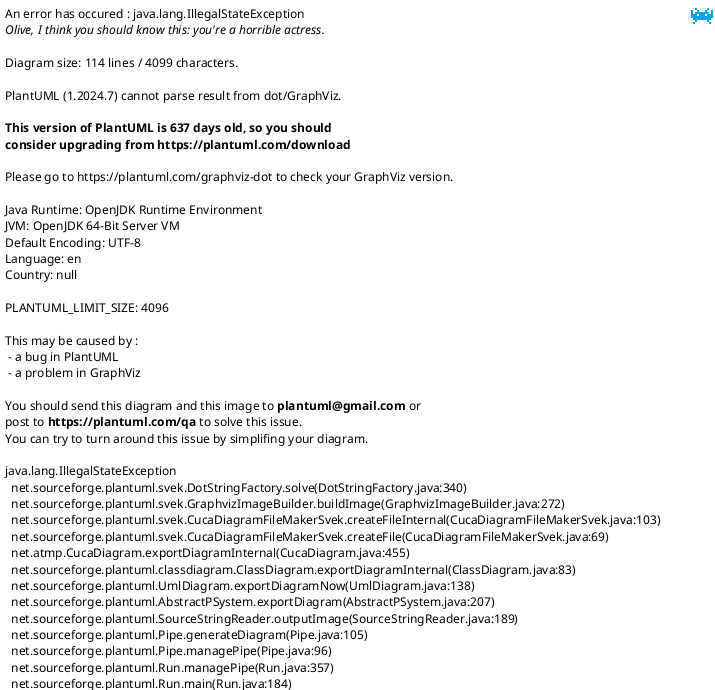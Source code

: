 @startuml obj-FHIR-data-consent-givenonbehalf

top to bottom direction
skinparam dpi 200
allow_mixing
scale 400 width

skinparam ActivityDiamondBackgroundColor #RoyalBlue
skinparam ArrowColor #SlateGrey   
skinparam ArrowFontColor #RoyalBlue
skinparam ArrowFontColor #SlateGrey  
skinparam ArrowFontSize 12
skinparam ArrowMessageAlignment left
skinparam BoxPadding 10
skinparam linetype ortho
skinparam nodesep 90
skinparam ranksep 40
skinparam roundcorner 5
skinparam sequenceArrowThickness 2
skinparam TitleFontSize 20


title FHIR Consent instance data - on-behalf consent

frame "Representation of patient consent when given on behalf by a related person" as F {

  !procedure $Coding($Alias,$System,$Code,$Display)
    object "<color:GhostWhite>$System" as $Alias #MediumPurple {
      <color:GhostWhite><size:11>**$Code**-$Display
    }
  !endprocedure

  object "consent to treatment\n<size:16>**:CONSENT**" as TREATCONSENT #DodgerBlue {
    * status: ""<color:GreenYellow>**#active**""
    * scope: ""**#treatment**""
    * policy: reference to regs/leg.
  }

  object "treatment provision" as TP #LightBlue/DodgerBlue  {
    * type: ""<color:GreenYellow>**#permit**""
    * period: 
      **""2023-01-21"" to ""2026-01-20""**
  }

  object "consent to collect/share data\n<size:16>**:CONSENT**" as DATACONSENT #DodgerBlue {
    * status: ""<color:GreenYellow>**#active**""
    * scope: ""**#patient-privacy**""
    * policy: reference to regs/leg.
  }

  object "data access permit provision" as DAP #LightBlue/DodgerBlue  {
    * type: ""<color:GreenYellow>**#permit**""
    * period: 
      **""2023-01-21"" to ""2026-01-20""**
  }

  object "person giving consent\n<size:14>**:RELATEDPERSON**<sup>4</sup>" as RP1 <<contained>> #LightYellow {
    * name.given: **Beryl**
    * name.family: **Hackett**
    * relationship: **""#PRN""**
  }

  object "person giving consent\n<size:14>**:RELATEDPERSON**<sup>4</sup>" as RP2 <<contained>> #LightYellow {
    * name.given: **Beryl**
    * name.family: **Hackett**
    * relationship: **""#PRN""**
  }

  ' resources in other repos
  object "NHI patient\n**:PATIENT**" as PATIENT <<logical reference>> #SkyBlue {
    * logical id: NHI
  }

  object "RF Secondary Prevention Service\n(custodian org)\n:**ORGANIZATION**" as HPI <<logical reference>> #GhostWhite {
    * HPI Org Id: ""GnXnnn""
  }

  frame "<size:12>Resources covered by data access provision<sup>2</sup>" as COVERED #LightGreen {
    object "planned appointments, etc.\n<size:14>**:CAREPLAN**" as R1 #LightGray
    object "condition severity and specifics\n<size:14>**:CONDITION**" as R2 #LightGray
    object "appointments\n<size:14>**:ENCOUNTER**" as R3 #LightGray
    object "preferences, health assessments\n<size:14>**:QUESTIONNAIRERESPONSE**" as R4 #LightGray
    object "diagnosis detail\n<size:14>**:OBSERVATION**" as R5 #LightGray
  }
}

' positioning
TREATCONSENT -[hidden]d- TP
TP -[hidden]d- DATACONSENT


' connectors
DAP "**.data.reference**<sup>2</sup>" -[thickness=3,#RoyalBlue]--{ COVERED 

TREATCONSENT ".patient<sup>3</sup>" -[dotted,#SkyBlue,norank]-> PATIENT
TREATCONSENT -[norank]-* TP : "".provision""
TREATCONSENT ".organization\n**HPI org. ref**<sup>1</sup>" -[dashed,#Black]l-> HPI
TREATCONSENT -d-* RP1: <color:#Black>.performer<sup> 4</sup>

DATACONSENT ".patient" -[dotted,#SkyBlue,norank]-> PATIENT
DATACONSENT -* DAP : "".provision""
DATACONSENT ".organization\n**HPI org. ref**<sup>1</sup>" -[dashed,#Black]u-> HPI 
DATACONSENT -d-* RP2: <color:#Black>.performer<sup> 4</sup>

RP1 -[dotted,#SkyBlue,norank]--> PATIENT
RP2 -[dotted,#SkyBlue,norank]---> PATIENT

legend bottom
  **Notes**
  1. ""Consent.organization"" identifies a specific //RF Secondary Prevention Service// which:
      \ta. Coordinates treatment for patients in that district/region, and
      \tb. Operates the consent process (forms etc.), and
      \tc. Is the custodian of data collected from these patients.
  2. This list of referenced FHIR instances is maintained by Mulesoft integration.
  3. All Consent instances identify via "".patient"" the **person the consent applies to**.
  4. Note the RelatedPerson instance is contained within AND linked from (via .performer) the Consent instance.

endlegend

footer "Health NZ/Te Whatu Ora.  FHIR instance data model generated from PlantUML source on %date('dd/MM/yyyy')"

@enduml